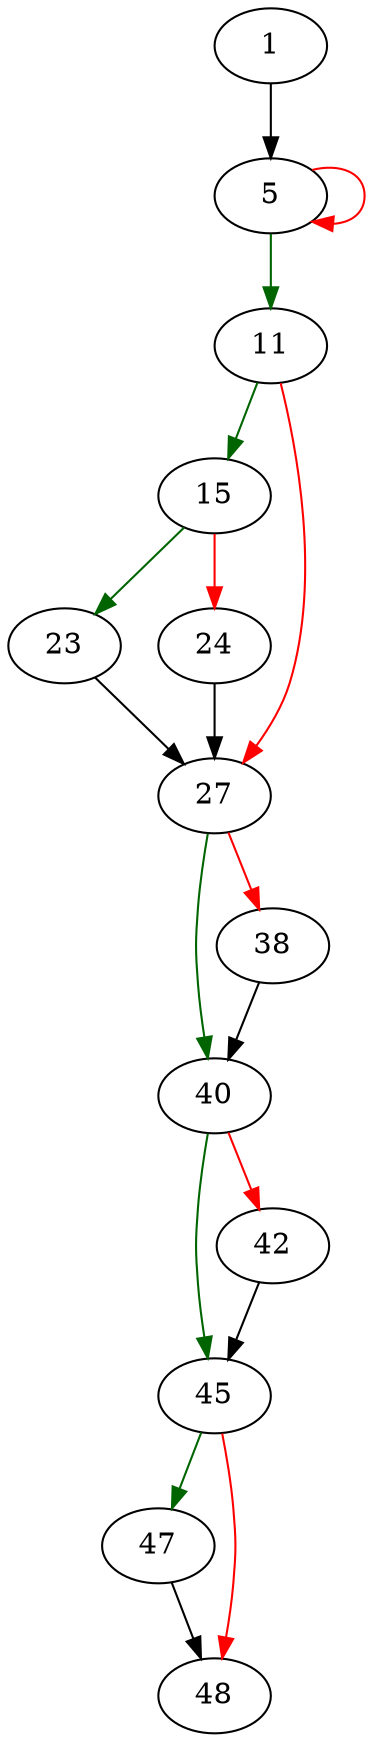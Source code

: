 strict digraph "zaptemp" {
	// Node definitions.
	1 [entry=true];
	5;
	11;
	15;
	27;
	23;
	24;
	40;
	38;
	45;
	42;
	47;
	48;

	// Edge definitions.
	1 -> 5;
	5 -> 5 [
		color=red
		cond=false
	];
	5 -> 11 [
		color=darkgreen
		cond=true
	];
	11 -> 15 [
		color=darkgreen
		cond=true
	];
	11 -> 27 [
		color=red
		cond=false
	];
	15 -> 23 [
		color=darkgreen
		cond=true
	];
	15 -> 24 [
		color=red
		cond=false
	];
	27 -> 40 [
		color=darkgreen
		cond=true
	];
	27 -> 38 [
		color=red
		cond=false
	];
	23 -> 27;
	24 -> 27;
	40 -> 45 [
		color=darkgreen
		cond=true
	];
	40 -> 42 [
		color=red
		cond=false
	];
	38 -> 40;
	45 -> 47 [
		color=darkgreen
		cond=true
	];
	45 -> 48 [
		color=red
		cond=false
	];
	42 -> 45;
	47 -> 48;
}